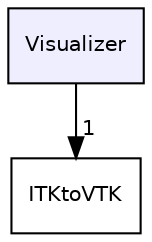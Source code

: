 digraph "/home/adam/Desktop/reg/Visualizer" {
  compound=true
  node [ fontsize="10", fontname="Helvetica"];
  edge [ labelfontsize="10", labelfontname="Helvetica"];
  dir_2d7cc52dcf9f515cb6358a1ff05d9e6b [shape=box, label="Visualizer", style="filled", fillcolor="#eeeeff", pencolor="black", URL="dir_2d7cc52dcf9f515cb6358a1ff05d9e6b.html"];
  dir_41a59422fcad2a1896068ed2599ccf01 [shape=box label="ITKtoVTK" URL="dir_41a59422fcad2a1896068ed2599ccf01.html"];
  dir_2d7cc52dcf9f515cb6358a1ff05d9e6b->dir_41a59422fcad2a1896068ed2599ccf01 [headlabel="1", labeldistance=1.5 headhref="dir_000019_000015.html"];
}
